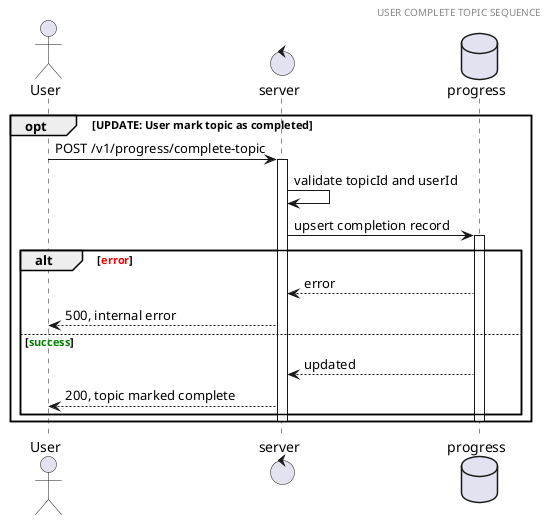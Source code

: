 @startuml User topic sequence

header USER COMPLETE TOPIC SEQUENCE
actor User
control server
database progress

opt UPDATE: User mark topic as completed
  User -> server: POST /v1/progress/complete-topic
  activate server
  server -> server: validate topicId and userId
  server -> progress: upsert completion record
  activate progress
  alt <font color=red>error</font>
    progress --> server: error
    server --> User: 500, internal error
  else <font color=green>success</font>
    progress --> server: updated
    server --> User: 200, topic marked complete
  end
  deactivate progress
  deactivate server
end

@enduml
